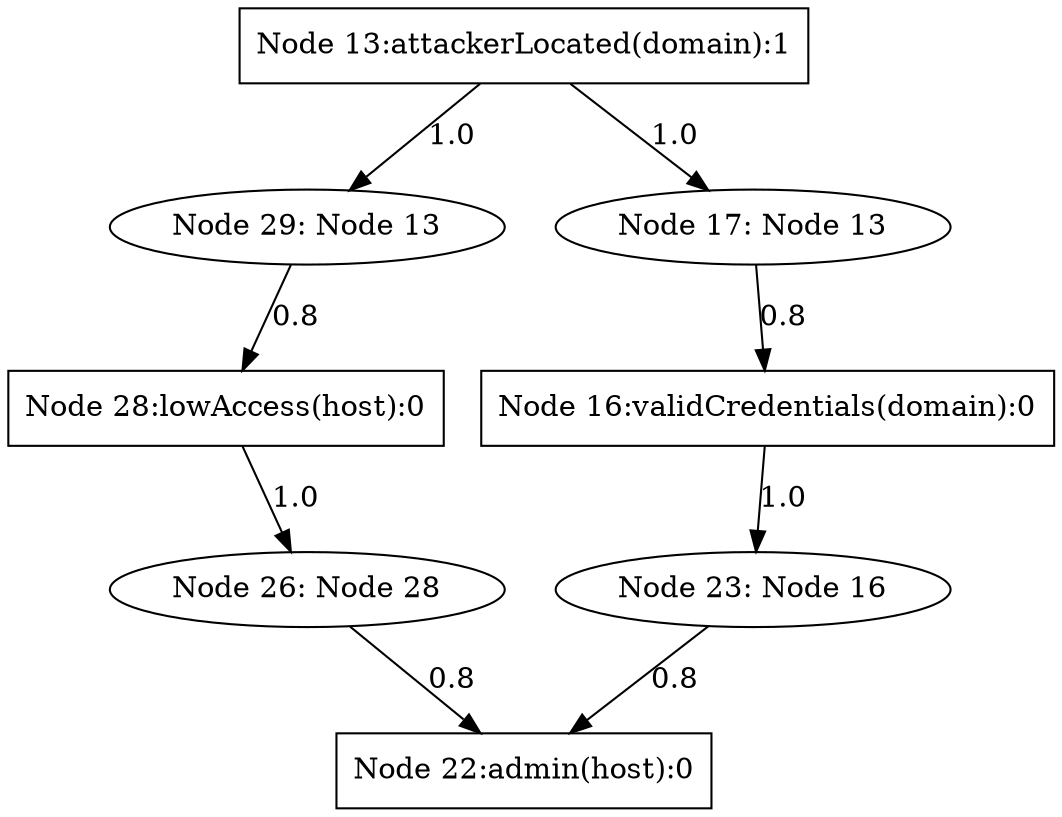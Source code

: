 strict digraph G {
  1 [ label="Node 29: Node 13" shape="ellipse" nodeType="AND" probArray="1.0" ];
  2 [ label="Node 28:lowAccess(host):0" shape="box" nodeType="OR" probArray="0.8" ];
  3 [ label="Node 26: Node 28" shape="ellipse" nodeType="AND" probArray="1.0" ];
  4 [ label="Node 23: Node 16" shape="ellipse" nodeType="AND" probArray="1.0" ];
  5 [ label="Node 22:admin(host):0" shape="box" nodeType="OR" probArray="0.8 0.8" ];
  6 [ label="Node 17: Node 13" shape="ellipse" nodeType="AND" probArray="1.0" ];
  7 [ label="Node 16:validCredentials(domain):0" shape="box" nodeType="OR" probArray="0.8" ];
  8 [ label="Node 13:attackerLocated(domain):1" shape="box" nodeType="AND" probArray="1.0" ];
  8 -> 6 [ label="1.0" color="black" ];
  8 -> 1 [ label="1.0" color="black" ];
  7 -> 4 [ label="1.0" color="black" ];
  6 -> 7 [ label="0.8" color="black" ];
  4 -> 5 [ label="0.8" color="black" ];
  3 -> 5 [ label="0.8" color="black" ];
  2 -> 3 [ label="1.0" color="black" ];
  1 -> 2 [ label="0.8" color="black" ];
}
